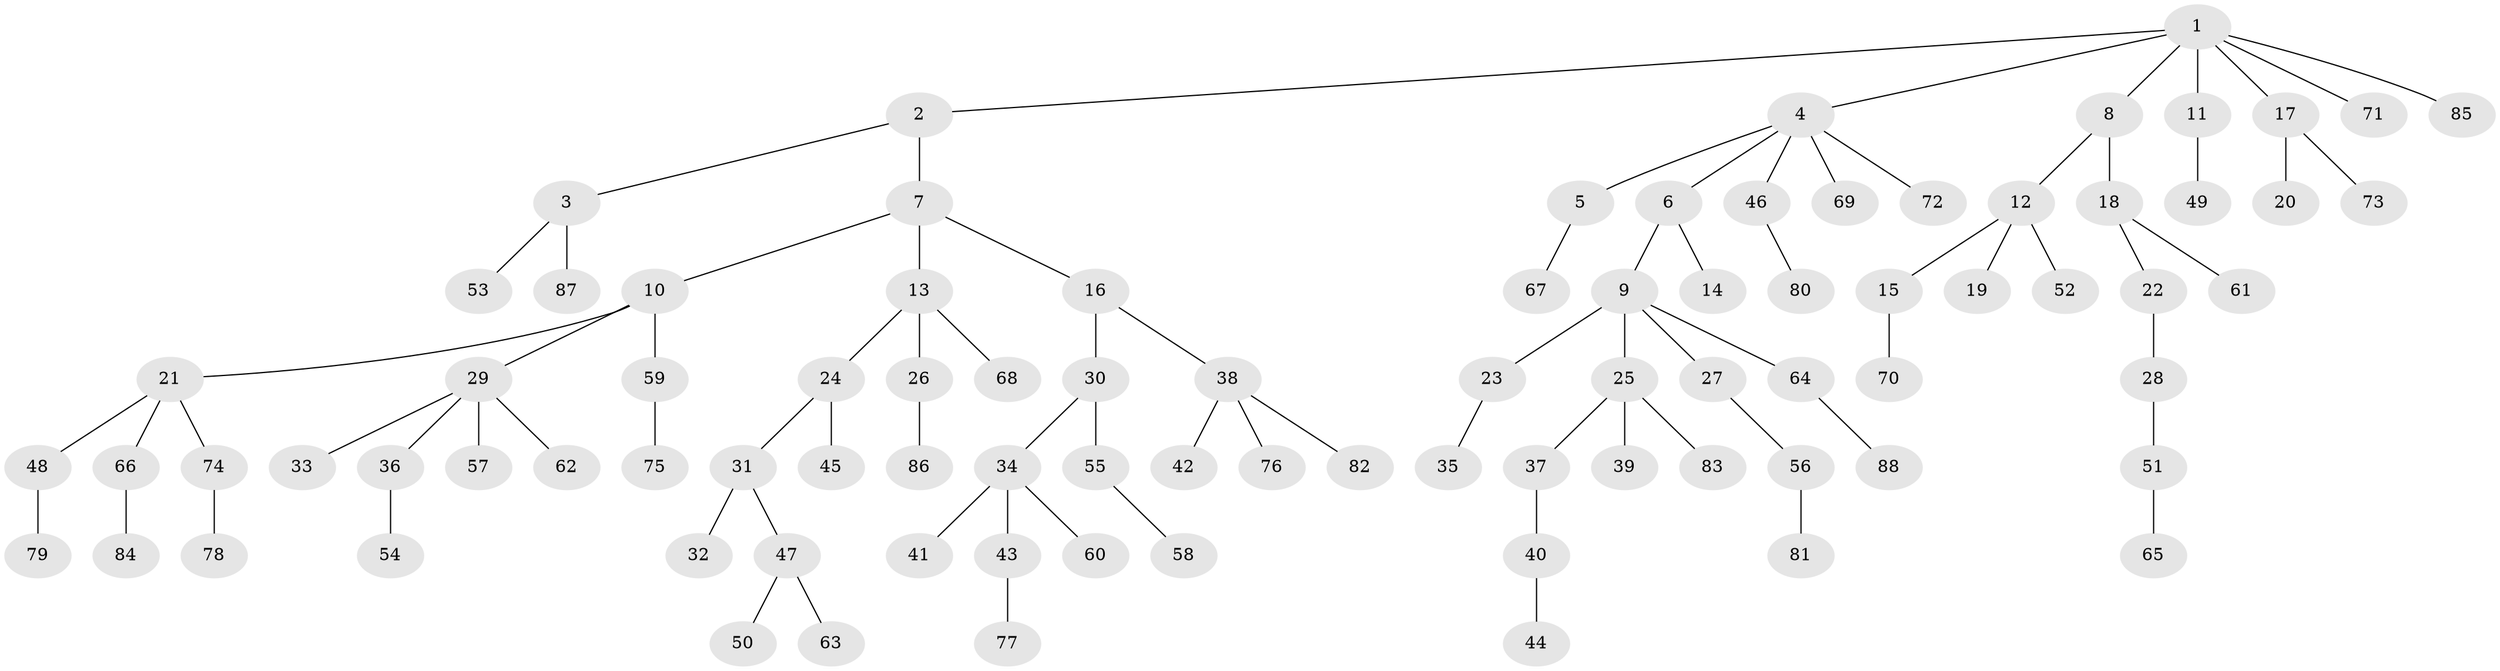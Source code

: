 // coarse degree distribution, {8: 0.017241379310344827, 5: 0.08620689655172414, 2: 0.15517241379310345, 6: 0.034482758620689655, 3: 0.034482758620689655, 1: 0.6379310344827587, 4: 0.034482758620689655}
// Generated by graph-tools (version 1.1) at 2025/24/03/03/25 07:24:08]
// undirected, 88 vertices, 87 edges
graph export_dot {
graph [start="1"]
  node [color=gray90,style=filled];
  1;
  2;
  3;
  4;
  5;
  6;
  7;
  8;
  9;
  10;
  11;
  12;
  13;
  14;
  15;
  16;
  17;
  18;
  19;
  20;
  21;
  22;
  23;
  24;
  25;
  26;
  27;
  28;
  29;
  30;
  31;
  32;
  33;
  34;
  35;
  36;
  37;
  38;
  39;
  40;
  41;
  42;
  43;
  44;
  45;
  46;
  47;
  48;
  49;
  50;
  51;
  52;
  53;
  54;
  55;
  56;
  57;
  58;
  59;
  60;
  61;
  62;
  63;
  64;
  65;
  66;
  67;
  68;
  69;
  70;
  71;
  72;
  73;
  74;
  75;
  76;
  77;
  78;
  79;
  80;
  81;
  82;
  83;
  84;
  85;
  86;
  87;
  88;
  1 -- 2;
  1 -- 4;
  1 -- 8;
  1 -- 11;
  1 -- 17;
  1 -- 71;
  1 -- 85;
  2 -- 3;
  2 -- 7;
  3 -- 53;
  3 -- 87;
  4 -- 5;
  4 -- 6;
  4 -- 46;
  4 -- 69;
  4 -- 72;
  5 -- 67;
  6 -- 9;
  6 -- 14;
  7 -- 10;
  7 -- 13;
  7 -- 16;
  8 -- 12;
  8 -- 18;
  9 -- 23;
  9 -- 25;
  9 -- 27;
  9 -- 64;
  10 -- 21;
  10 -- 29;
  10 -- 59;
  11 -- 49;
  12 -- 15;
  12 -- 19;
  12 -- 52;
  13 -- 24;
  13 -- 26;
  13 -- 68;
  15 -- 70;
  16 -- 30;
  16 -- 38;
  17 -- 20;
  17 -- 73;
  18 -- 22;
  18 -- 61;
  21 -- 48;
  21 -- 66;
  21 -- 74;
  22 -- 28;
  23 -- 35;
  24 -- 31;
  24 -- 45;
  25 -- 37;
  25 -- 39;
  25 -- 83;
  26 -- 86;
  27 -- 56;
  28 -- 51;
  29 -- 33;
  29 -- 36;
  29 -- 57;
  29 -- 62;
  30 -- 34;
  30 -- 55;
  31 -- 32;
  31 -- 47;
  34 -- 41;
  34 -- 43;
  34 -- 60;
  36 -- 54;
  37 -- 40;
  38 -- 42;
  38 -- 76;
  38 -- 82;
  40 -- 44;
  43 -- 77;
  46 -- 80;
  47 -- 50;
  47 -- 63;
  48 -- 79;
  51 -- 65;
  55 -- 58;
  56 -- 81;
  59 -- 75;
  64 -- 88;
  66 -- 84;
  74 -- 78;
}
